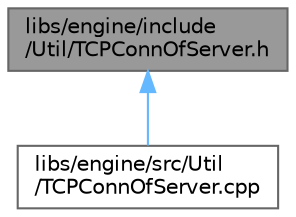 digraph "libs/engine/include/Util/TCPConnOfServer.h"
{
 // LATEX_PDF_SIZE
  bgcolor="transparent";
  edge [fontname=Helvetica,fontsize=10,labelfontname=Helvetica,labelfontsize=10];
  node [fontname=Helvetica,fontsize=10,shape=box,height=0.2,width=0.4];
  Node1 [label="libs/engine/include\l/Util/TCPConnOfServer.h",height=0.2,width=0.4,color="gray40", fillcolor="grey60", style="filled", fontcolor="black",tooltip=" "];
  Node1 -> Node2 [dir="back",color="steelblue1",style="solid"];
  Node2 [label="libs/engine/src/Util\l/TCPConnOfServer.cpp",height=0.2,width=0.4,color="grey40", fillcolor="white", style="filled",URL="$_t_c_p_conn_of_server_8cpp.html",tooltip=" "];
}
